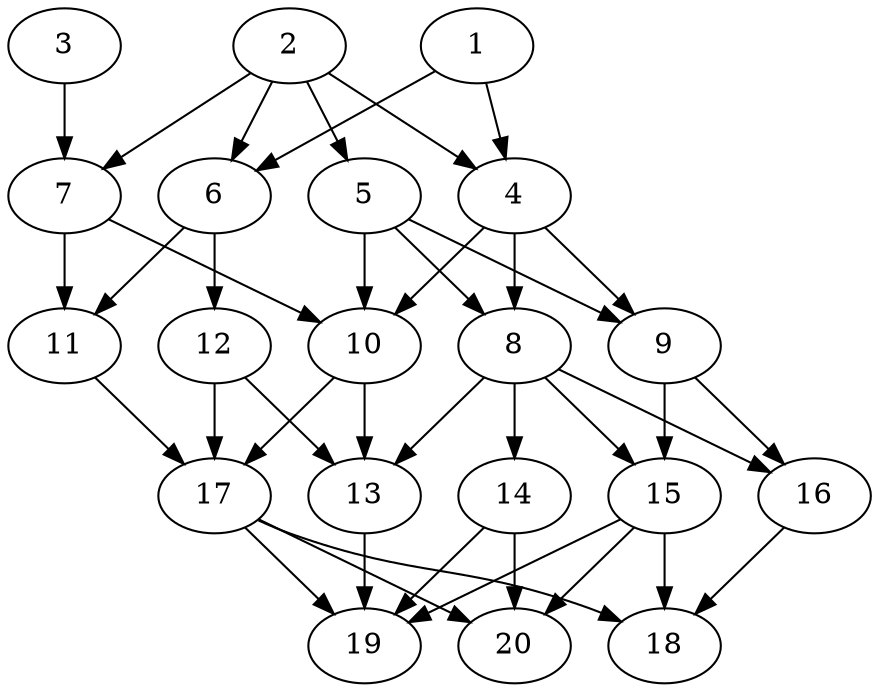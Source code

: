 // DAG automatically generated by daggen at Tue Jul 23 14:27:02 2019
// ./daggen --dot -n 20 --ccr 0.5 --fat 0.5 --regular 0.5 --density 0.7 --mindata 5242880 --maxdata 52428800 
digraph G {
  1 [size="88229888", alpha="0.17", expect_size="44114944"] 
  1 -> 4 [size ="44114944"]
  1 -> 6 [size ="44114944"]
  2 [size="30343168", alpha="0.14", expect_size="15171584"] 
  2 -> 4 [size ="15171584"]
  2 -> 5 [size ="15171584"]
  2 -> 6 [size ="15171584"]
  2 -> 7 [size ="15171584"]
  3 [size="55797760", alpha="0.00", expect_size="27898880"] 
  3 -> 7 [size ="27898880"]
  4 [size="28323840", alpha="0.17", expect_size="14161920"] 
  4 -> 8 [size ="14161920"]
  4 -> 9 [size ="14161920"]
  4 -> 10 [size ="14161920"]
  5 [size="23447552", alpha="0.09", expect_size="11723776"] 
  5 -> 8 [size ="11723776"]
  5 -> 9 [size ="11723776"]
  5 -> 10 [size ="11723776"]
  6 [size="32729088", alpha="0.06", expect_size="16364544"] 
  6 -> 11 [size ="16364544"]
  6 -> 12 [size ="16364544"]
  7 [size="67977216", alpha="0.17", expect_size="33988608"] 
  7 -> 10 [size ="33988608"]
  7 -> 11 [size ="33988608"]
  8 [size="44806144", alpha="0.03", expect_size="22403072"] 
  8 -> 13 [size ="22403072"]
  8 -> 14 [size ="22403072"]
  8 -> 15 [size ="22403072"]
  8 -> 16 [size ="22403072"]
  9 [size="38909952", alpha="0.09", expect_size="19454976"] 
  9 -> 15 [size ="19454976"]
  9 -> 16 [size ="19454976"]
  10 [size="101994496", alpha="0.08", expect_size="50997248"] 
  10 -> 13 [size ="50997248"]
  10 -> 17 [size ="50997248"]
  11 [size="68493312", alpha="0.12", expect_size="34246656"] 
  11 -> 17 [size ="34246656"]
  12 [size="54888448", alpha="0.02", expect_size="27444224"] 
  12 -> 13 [size ="27444224"]
  12 -> 17 [size ="27444224"]
  13 [size="28016640", alpha="0.18", expect_size="14008320"] 
  13 -> 19 [size ="14008320"]
  14 [size="28983296", alpha="0.18", expect_size="14491648"] 
  14 -> 19 [size ="14491648"]
  14 -> 20 [size ="14491648"]
  15 [size="16740352", alpha="0.02", expect_size="8370176"] 
  15 -> 18 [size ="8370176"]
  15 -> 19 [size ="8370176"]
  15 -> 20 [size ="8370176"]
  16 [size="57022464", alpha="0.03", expect_size="28511232"] 
  16 -> 18 [size ="28511232"]
  17 [size="86902784", alpha="0.18", expect_size="43451392"] 
  17 -> 18 [size ="43451392"]
  17 -> 19 [size ="43451392"]
  17 -> 20 [size ="43451392"]
  18 [size="73951232", alpha="0.01", expect_size="36975616"] 
  19 [size="88788992", alpha="0.16", expect_size="44394496"] 
  20 [size="37840896", alpha="0.07", expect_size="18920448"] 
}
